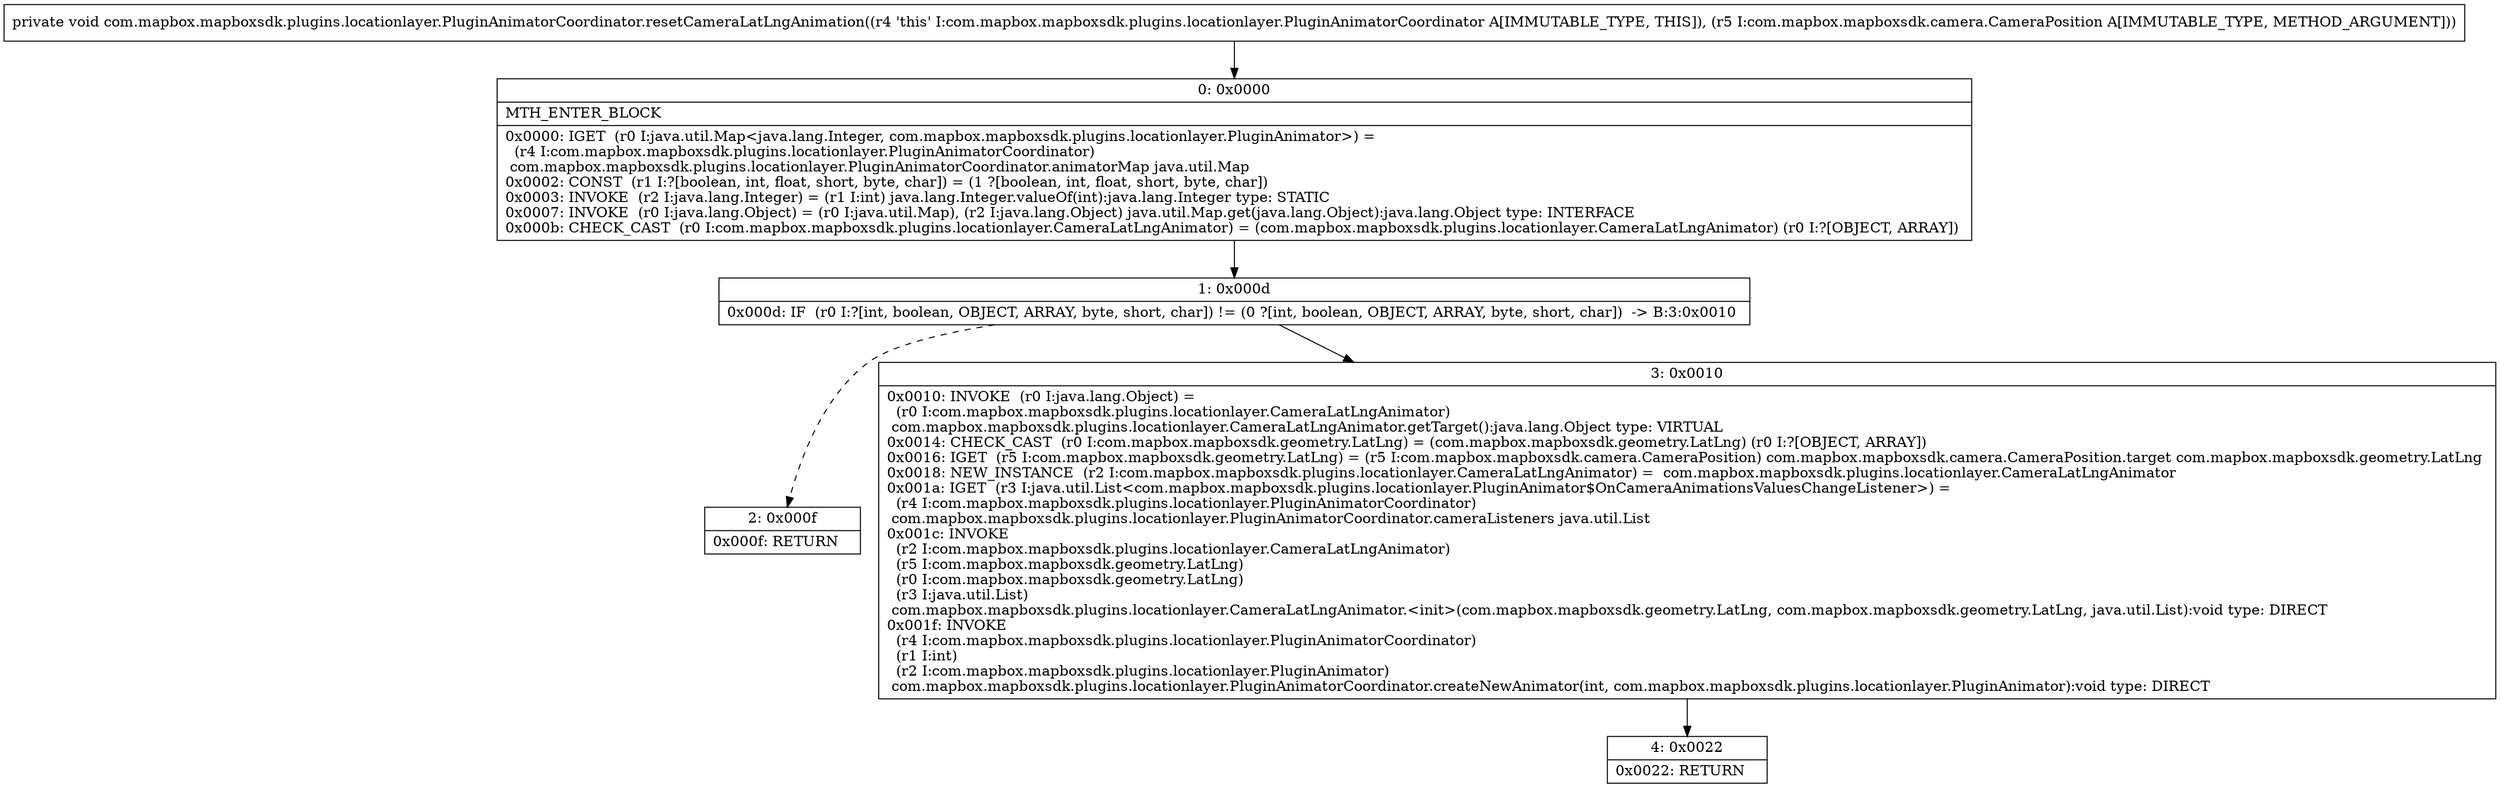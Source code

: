 digraph "CFG forcom.mapbox.mapboxsdk.plugins.locationlayer.PluginAnimatorCoordinator.resetCameraLatLngAnimation(Lcom\/mapbox\/mapboxsdk\/camera\/CameraPosition;)V" {
Node_0 [shape=record,label="{0\:\ 0x0000|MTH_ENTER_BLOCK\l|0x0000: IGET  (r0 I:java.util.Map\<java.lang.Integer, com.mapbox.mapboxsdk.plugins.locationlayer.PluginAnimator\>) = \l  (r4 I:com.mapbox.mapboxsdk.plugins.locationlayer.PluginAnimatorCoordinator)\l com.mapbox.mapboxsdk.plugins.locationlayer.PluginAnimatorCoordinator.animatorMap java.util.Map \l0x0002: CONST  (r1 I:?[boolean, int, float, short, byte, char]) = (1 ?[boolean, int, float, short, byte, char]) \l0x0003: INVOKE  (r2 I:java.lang.Integer) = (r1 I:int) java.lang.Integer.valueOf(int):java.lang.Integer type: STATIC \l0x0007: INVOKE  (r0 I:java.lang.Object) = (r0 I:java.util.Map), (r2 I:java.lang.Object) java.util.Map.get(java.lang.Object):java.lang.Object type: INTERFACE \l0x000b: CHECK_CAST  (r0 I:com.mapbox.mapboxsdk.plugins.locationlayer.CameraLatLngAnimator) = (com.mapbox.mapboxsdk.plugins.locationlayer.CameraLatLngAnimator) (r0 I:?[OBJECT, ARRAY]) \l}"];
Node_1 [shape=record,label="{1\:\ 0x000d|0x000d: IF  (r0 I:?[int, boolean, OBJECT, ARRAY, byte, short, char]) != (0 ?[int, boolean, OBJECT, ARRAY, byte, short, char])  \-\> B:3:0x0010 \l}"];
Node_2 [shape=record,label="{2\:\ 0x000f|0x000f: RETURN   \l}"];
Node_3 [shape=record,label="{3\:\ 0x0010|0x0010: INVOKE  (r0 I:java.lang.Object) = \l  (r0 I:com.mapbox.mapboxsdk.plugins.locationlayer.CameraLatLngAnimator)\l com.mapbox.mapboxsdk.plugins.locationlayer.CameraLatLngAnimator.getTarget():java.lang.Object type: VIRTUAL \l0x0014: CHECK_CAST  (r0 I:com.mapbox.mapboxsdk.geometry.LatLng) = (com.mapbox.mapboxsdk.geometry.LatLng) (r0 I:?[OBJECT, ARRAY]) \l0x0016: IGET  (r5 I:com.mapbox.mapboxsdk.geometry.LatLng) = (r5 I:com.mapbox.mapboxsdk.camera.CameraPosition) com.mapbox.mapboxsdk.camera.CameraPosition.target com.mapbox.mapboxsdk.geometry.LatLng \l0x0018: NEW_INSTANCE  (r2 I:com.mapbox.mapboxsdk.plugins.locationlayer.CameraLatLngAnimator) =  com.mapbox.mapboxsdk.plugins.locationlayer.CameraLatLngAnimator \l0x001a: IGET  (r3 I:java.util.List\<com.mapbox.mapboxsdk.plugins.locationlayer.PluginAnimator$OnCameraAnimationsValuesChangeListener\>) = \l  (r4 I:com.mapbox.mapboxsdk.plugins.locationlayer.PluginAnimatorCoordinator)\l com.mapbox.mapboxsdk.plugins.locationlayer.PluginAnimatorCoordinator.cameraListeners java.util.List \l0x001c: INVOKE  \l  (r2 I:com.mapbox.mapboxsdk.plugins.locationlayer.CameraLatLngAnimator)\l  (r5 I:com.mapbox.mapboxsdk.geometry.LatLng)\l  (r0 I:com.mapbox.mapboxsdk.geometry.LatLng)\l  (r3 I:java.util.List)\l com.mapbox.mapboxsdk.plugins.locationlayer.CameraLatLngAnimator.\<init\>(com.mapbox.mapboxsdk.geometry.LatLng, com.mapbox.mapboxsdk.geometry.LatLng, java.util.List):void type: DIRECT \l0x001f: INVOKE  \l  (r4 I:com.mapbox.mapboxsdk.plugins.locationlayer.PluginAnimatorCoordinator)\l  (r1 I:int)\l  (r2 I:com.mapbox.mapboxsdk.plugins.locationlayer.PluginAnimator)\l com.mapbox.mapboxsdk.plugins.locationlayer.PluginAnimatorCoordinator.createNewAnimator(int, com.mapbox.mapboxsdk.plugins.locationlayer.PluginAnimator):void type: DIRECT \l}"];
Node_4 [shape=record,label="{4\:\ 0x0022|0x0022: RETURN   \l}"];
MethodNode[shape=record,label="{private void com.mapbox.mapboxsdk.plugins.locationlayer.PluginAnimatorCoordinator.resetCameraLatLngAnimation((r4 'this' I:com.mapbox.mapboxsdk.plugins.locationlayer.PluginAnimatorCoordinator A[IMMUTABLE_TYPE, THIS]), (r5 I:com.mapbox.mapboxsdk.camera.CameraPosition A[IMMUTABLE_TYPE, METHOD_ARGUMENT])) }"];
MethodNode -> Node_0;
Node_0 -> Node_1;
Node_1 -> Node_2[style=dashed];
Node_1 -> Node_3;
Node_3 -> Node_4;
}

